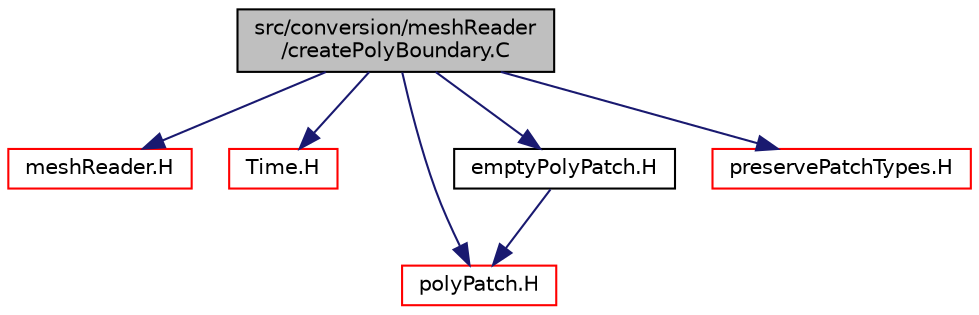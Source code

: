 digraph "src/conversion/meshReader/createPolyBoundary.C"
{
  bgcolor="transparent";
  edge [fontname="Helvetica",fontsize="10",labelfontname="Helvetica",labelfontsize="10"];
  node [fontname="Helvetica",fontsize="10",shape=record];
  Node0 [label="src/conversion/meshReader\l/createPolyBoundary.C",height=0.2,width=0.4,color="black", fillcolor="grey75", style="filled", fontcolor="black"];
  Node0 -> Node1 [color="midnightblue",fontsize="10",style="solid",fontname="Helvetica"];
  Node1 [label="meshReader.H",height=0.2,width=0.4,color="red",URL="$a00194.html"];
  Node0 -> Node237 [color="midnightblue",fontsize="10",style="solid",fontname="Helvetica"];
  Node237 [label="Time.H",height=0.2,width=0.4,color="red",URL="$a10025.html"];
  Node0 -> Node199 [color="midnightblue",fontsize="10",style="solid",fontname="Helvetica"];
  Node199 [label="polyPatch.H",height=0.2,width=0.4,color="red",URL="$a12521.html"];
  Node0 -> Node276 [color="midnightblue",fontsize="10",style="solid",fontname="Helvetica"];
  Node276 [label="emptyPolyPatch.H",height=0.2,width=0.4,color="black",URL="$a12467.html"];
  Node276 -> Node199 [color="midnightblue",fontsize="10",style="solid",fontname="Helvetica"];
  Node0 -> Node277 [color="midnightblue",fontsize="10",style="solid",fontname="Helvetica"];
  Node277 [label="preservePatchTypes.H",height=0.2,width=0.4,color="red",URL="$a12614.html",tooltip="preservePatchTypes "];
}
